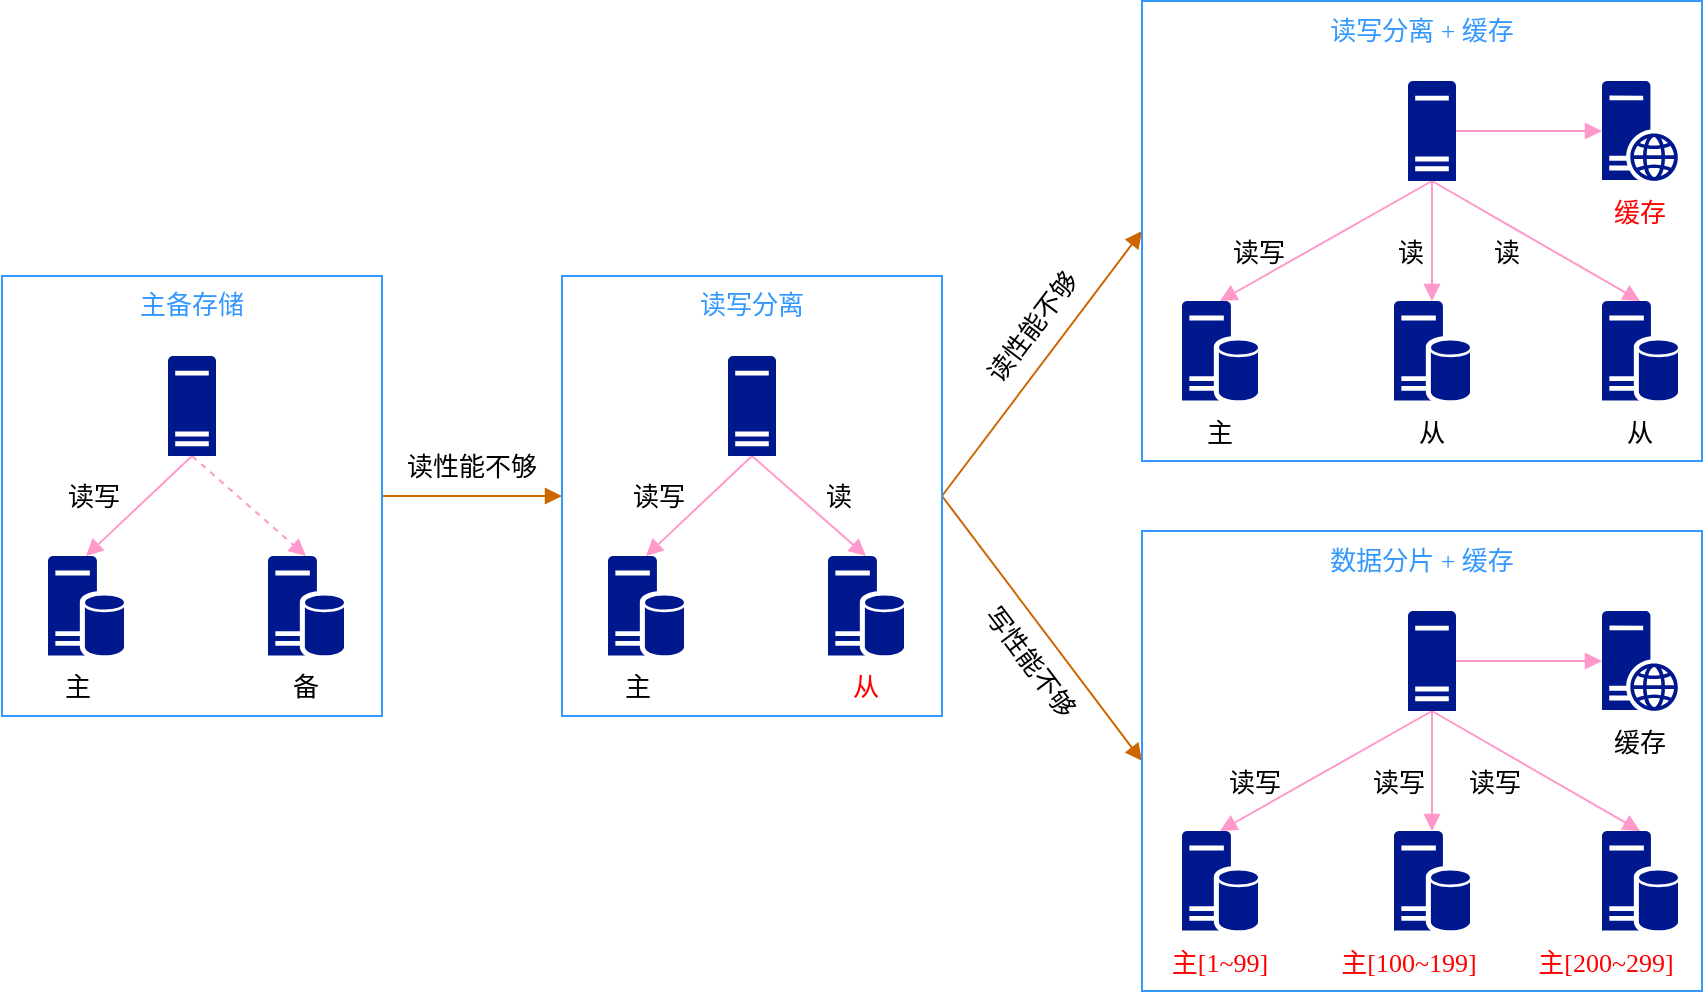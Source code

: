 <mxfile version="15.4.0" type="device" pages="2"><diagram id="Uj4SXZeX2LVsOjGKqOii" name="Page-1"><mxGraphModel dx="1074" dy="954" grid="1" gridSize="10" guides="1" tooltips="1" connect="1" arrows="1" fold="1" page="1" pageScale="1" pageWidth="827" pageHeight="1169" math="0" shadow="0"><root><mxCell id="0"/><mxCell id="1" parent="0"/><mxCell id="UZsfx86qzLP9FqlNTAWX-31" style="edgeStyle=none;rounded=0;orthogonalLoop=1;jettySize=auto;html=1;exitX=1;exitY=0.5;exitDx=0;exitDy=0;entryX=0;entryY=0.5;entryDx=0;entryDy=0;endArrow=block;endFill=1;strokeColor=#CC6600;fontFamily=微软雅黑;fontSize=13;" edge="1" parent="1" source="UZsfx86qzLP9FqlNTAWX-16" target="UZsfx86qzLP9FqlNTAWX-21"><mxGeometry relative="1" as="geometry"/></mxCell><mxCell id="UZsfx86qzLP9FqlNTAWX-16" value="&lt;font color=&quot;#3399ff&quot; style=&quot;font-size: 13px;&quot;&gt;主备存储&lt;/font&gt;" style="rounded=0;whiteSpace=wrap;html=1;verticalAlign=top;strokeColor=#3399FF;fontFamily=微软雅黑;fontSize=13;" vertex="1" parent="1"><mxGeometry y="290" width="190" height="220" as="geometry"/></mxCell><mxCell id="UZsfx86qzLP9FqlNTAWX-14" style="edgeStyle=none;rounded=0;orthogonalLoop=1;jettySize=auto;html=1;exitX=0.5;exitY=1;exitDx=0;exitDy=0;exitPerimeter=0;entryX=0.5;entryY=0;entryDx=0;entryDy=0;entryPerimeter=0;endArrow=block;endFill=1;strokeColor=#FF99CC;fontFamily=微软雅黑;fontSize=13;" edge="1" parent="1" source="UZsfx86qzLP9FqlNTAWX-8" target="UZsfx86qzLP9FqlNTAWX-12"><mxGeometry relative="1" as="geometry"/></mxCell><mxCell id="UZsfx86qzLP9FqlNTAWX-15" style="edgeStyle=none;rounded=0;orthogonalLoop=1;jettySize=auto;html=1;exitX=0.5;exitY=1;exitDx=0;exitDy=0;exitPerimeter=0;entryX=0.5;entryY=0;entryDx=0;entryDy=0;entryPerimeter=0;endArrow=block;endFill=1;dashed=1;strokeColor=#FF99CC;fontFamily=微软雅黑;fontSize=13;" edge="1" parent="1" source="UZsfx86qzLP9FqlNTAWX-8" target="UZsfx86qzLP9FqlNTAWX-13"><mxGeometry relative="1" as="geometry"/></mxCell><mxCell id="UZsfx86qzLP9FqlNTAWX-8" value="" style="sketch=0;aspect=fixed;pointerEvents=1;shadow=0;dashed=0;html=1;strokeColor=none;labelPosition=center;verticalLabelPosition=bottom;verticalAlign=top;align=center;fillColor=#00188D;shape=mxgraph.mscae.enterprise.server_generic;fontFamily=微软雅黑;fontSize=13;" vertex="1" parent="1"><mxGeometry x="83" y="330" width="24" height="50" as="geometry"/></mxCell><mxCell id="UZsfx86qzLP9FqlNTAWX-12" value="" style="sketch=0;aspect=fixed;pointerEvents=1;shadow=0;dashed=0;html=1;strokeColor=none;labelPosition=center;verticalLabelPosition=bottom;verticalAlign=top;align=center;fillColor=#00188D;shape=mxgraph.mscae.enterprise.database_server;fontFamily=微软雅黑;fontSize=13;" vertex="1" parent="1"><mxGeometry x="23" y="430" width="38" height="50" as="geometry"/></mxCell><mxCell id="UZsfx86qzLP9FqlNTAWX-13" value="" style="sketch=0;aspect=fixed;pointerEvents=1;shadow=0;dashed=0;html=1;strokeColor=none;labelPosition=center;verticalLabelPosition=bottom;verticalAlign=top;align=center;fillColor=#00188D;shape=mxgraph.mscae.enterprise.database_server;fontFamily=微软雅黑;fontSize=13;" vertex="1" parent="1"><mxGeometry x="133" y="430" width="38" height="50" as="geometry"/></mxCell><mxCell id="UZsfx86qzLP9FqlNTAWX-17" value="读写" style="text;html=1;strokeColor=none;fillColor=none;align=center;verticalAlign=middle;whiteSpace=wrap;rounded=0;fontFamily=微软雅黑;fontSize=13;" vertex="1" parent="1"><mxGeometry x="31" y="385" width="30" height="30" as="geometry"/></mxCell><mxCell id="UZsfx86qzLP9FqlNTAWX-19" value="主" style="text;html=1;strokeColor=none;fillColor=none;align=center;verticalAlign=middle;whiteSpace=wrap;rounded=0;fontFamily=微软雅黑;fontSize=13;" vertex="1" parent="1"><mxGeometry x="23" y="480" width="30" height="30" as="geometry"/></mxCell><mxCell id="UZsfx86qzLP9FqlNTAWX-20" value="备" style="text;html=1;strokeColor=none;fillColor=none;align=center;verticalAlign=middle;whiteSpace=wrap;rounded=0;fontFamily=微软雅黑;fontSize=13;" vertex="1" parent="1"><mxGeometry x="137" y="480" width="30" height="30" as="geometry"/></mxCell><mxCell id="UZsfx86qzLP9FqlNTAWX-74" style="edgeStyle=none;rounded=0;orthogonalLoop=1;jettySize=auto;html=1;exitX=1;exitY=0.5;exitDx=0;exitDy=0;entryX=0;entryY=0.5;entryDx=0;entryDy=0;fontColor=#000000;endArrow=block;endFill=1;strokeColor=#CC6600;fontFamily=微软雅黑;fontSize=13;" edge="1" parent="1" source="UZsfx86qzLP9FqlNTAWX-21" target="UZsfx86qzLP9FqlNTAWX-33"><mxGeometry relative="1" as="geometry"/></mxCell><mxCell id="UZsfx86qzLP9FqlNTAWX-75" style="edgeStyle=none;rounded=0;orthogonalLoop=1;jettySize=auto;html=1;exitX=1;exitY=0.5;exitDx=0;exitDy=0;entryX=0;entryY=0.5;entryDx=0;entryDy=0;fontColor=#000000;endArrow=block;endFill=1;strokeColor=#CC6600;fontFamily=微软雅黑;fontSize=13;" edge="1" parent="1" source="UZsfx86qzLP9FqlNTAWX-21" target="UZsfx86qzLP9FqlNTAWX-53"><mxGeometry relative="1" as="geometry"/></mxCell><mxCell id="UZsfx86qzLP9FqlNTAWX-21" value="&lt;font color=&quot;#3399ff&quot; style=&quot;font-size: 13px;&quot;&gt;读写分离&lt;/font&gt;" style="rounded=0;whiteSpace=wrap;html=1;verticalAlign=top;strokeColor=#3399FF;fontFamily=微软雅黑;fontSize=13;" vertex="1" parent="1"><mxGeometry x="280" y="290" width="190" height="220" as="geometry"/></mxCell><mxCell id="UZsfx86qzLP9FqlNTAWX-22" style="edgeStyle=none;rounded=0;orthogonalLoop=1;jettySize=auto;html=1;exitX=0.5;exitY=1;exitDx=0;exitDy=0;exitPerimeter=0;entryX=0.5;entryY=0;entryDx=0;entryDy=0;entryPerimeter=0;endArrow=block;endFill=1;strokeColor=#FF99CC;fontFamily=微软雅黑;fontSize=13;" edge="1" parent="1" source="UZsfx86qzLP9FqlNTAWX-24" target="UZsfx86qzLP9FqlNTAWX-25"><mxGeometry relative="1" as="geometry"/></mxCell><mxCell id="UZsfx86qzLP9FqlNTAWX-23" style="edgeStyle=none;rounded=0;orthogonalLoop=1;jettySize=auto;html=1;exitX=0.5;exitY=1;exitDx=0;exitDy=0;exitPerimeter=0;entryX=0.5;entryY=0;entryDx=0;entryDy=0;entryPerimeter=0;endArrow=block;endFill=1;strokeColor=#FF99CC;fontFamily=微软雅黑;fontSize=13;" edge="1" parent="1" source="UZsfx86qzLP9FqlNTAWX-24" target="UZsfx86qzLP9FqlNTAWX-26"><mxGeometry relative="1" as="geometry"/></mxCell><mxCell id="UZsfx86qzLP9FqlNTAWX-24" value="" style="sketch=0;aspect=fixed;pointerEvents=1;shadow=0;dashed=0;html=1;strokeColor=none;labelPosition=center;verticalLabelPosition=bottom;verticalAlign=top;align=center;fillColor=#00188D;shape=mxgraph.mscae.enterprise.server_generic;fontFamily=微软雅黑;fontSize=13;" vertex="1" parent="1"><mxGeometry x="363" y="330" width="24" height="50" as="geometry"/></mxCell><mxCell id="UZsfx86qzLP9FqlNTAWX-25" value="" style="sketch=0;aspect=fixed;pointerEvents=1;shadow=0;dashed=0;html=1;strokeColor=none;labelPosition=center;verticalLabelPosition=bottom;verticalAlign=top;align=center;fillColor=#00188D;shape=mxgraph.mscae.enterprise.database_server;fontFamily=微软雅黑;fontSize=13;" vertex="1" parent="1"><mxGeometry x="303" y="430" width="38" height="50" as="geometry"/></mxCell><mxCell id="UZsfx86qzLP9FqlNTAWX-26" value="" style="sketch=0;aspect=fixed;pointerEvents=1;shadow=0;dashed=0;html=1;strokeColor=none;labelPosition=center;verticalLabelPosition=bottom;verticalAlign=top;align=center;fillColor=#00188D;shape=mxgraph.mscae.enterprise.database_server;fontFamily=微软雅黑;fontSize=13;" vertex="1" parent="1"><mxGeometry x="413" y="430" width="38" height="50" as="geometry"/></mxCell><mxCell id="UZsfx86qzLP9FqlNTAWX-27" value="读写" style="text;html=1;strokeColor=none;fillColor=none;align=center;verticalAlign=middle;whiteSpace=wrap;rounded=0;fontFamily=微软雅黑;fontSize=13;" vertex="1" parent="1"><mxGeometry x="310" y="385" width="37" height="30" as="geometry"/></mxCell><mxCell id="UZsfx86qzLP9FqlNTAWX-28" value="主" style="text;html=1;strokeColor=none;fillColor=none;align=center;verticalAlign=middle;whiteSpace=wrap;rounded=0;fontFamily=微软雅黑;fontSize=13;" vertex="1" parent="1"><mxGeometry x="303" y="480" width="30" height="30" as="geometry"/></mxCell><mxCell id="UZsfx86qzLP9FqlNTAWX-29" value="&lt;font color=&quot;#ff0000&quot; style=&quot;font-size: 13px;&quot;&gt;从&lt;/font&gt;" style="text;html=1;strokeColor=none;fillColor=none;align=center;verticalAlign=middle;whiteSpace=wrap;rounded=0;fontFamily=微软雅黑;fontSize=13;" vertex="1" parent="1"><mxGeometry x="417" y="480" width="30" height="30" as="geometry"/></mxCell><mxCell id="UZsfx86qzLP9FqlNTAWX-30" value="读" style="text;html=1;strokeColor=none;fillColor=none;align=center;verticalAlign=middle;whiteSpace=wrap;rounded=0;fontFamily=微软雅黑;fontSize=13;" vertex="1" parent="1"><mxGeometry x="400" y="385" width="37" height="30" as="geometry"/></mxCell><mxCell id="UZsfx86qzLP9FqlNTAWX-33" value="&lt;font color=&quot;#3399ff&quot; style=&quot;font-size: 13px;&quot;&gt;读写分离 + 缓存&lt;/font&gt;" style="rounded=0;whiteSpace=wrap;html=1;verticalAlign=top;strokeColor=#3399FF;fontFamily=微软雅黑;fontSize=13;" vertex="1" parent="1"><mxGeometry x="570" y="152.5" width="280" height="230" as="geometry"/></mxCell><mxCell id="UZsfx86qzLP9FqlNTAWX-34" style="edgeStyle=none;rounded=0;orthogonalLoop=1;jettySize=auto;html=1;exitX=0.5;exitY=1;exitDx=0;exitDy=0;exitPerimeter=0;entryX=0.5;entryY=0;entryDx=0;entryDy=0;entryPerimeter=0;endArrow=block;endFill=1;strokeColor=#FF99CC;fontFamily=微软雅黑;fontSize=13;" edge="1" parent="1" source="UZsfx86qzLP9FqlNTAWX-36" target="UZsfx86qzLP9FqlNTAWX-37"><mxGeometry relative="1" as="geometry"/></mxCell><mxCell id="UZsfx86qzLP9FqlNTAWX-35" style="edgeStyle=none;rounded=0;orthogonalLoop=1;jettySize=auto;html=1;exitX=0.5;exitY=1;exitDx=0;exitDy=0;exitPerimeter=0;entryX=0.5;entryY=0;entryDx=0;entryDy=0;entryPerimeter=0;endArrow=block;endFill=1;strokeColor=#FF99CC;fontFamily=微软雅黑;fontSize=13;" edge="1" parent="1" source="UZsfx86qzLP9FqlNTAWX-36" target="UZsfx86qzLP9FqlNTAWX-38"><mxGeometry relative="1" as="geometry"/></mxCell><mxCell id="UZsfx86qzLP9FqlNTAWX-46" style="edgeStyle=none;rounded=0;orthogonalLoop=1;jettySize=auto;html=1;exitX=0.5;exitY=1;exitDx=0;exitDy=0;exitPerimeter=0;entryX=0.5;entryY=0;entryDx=0;entryDy=0;entryPerimeter=0;fontColor=#000000;endArrow=block;endFill=1;strokeColor=#FF99CC;fontFamily=微软雅黑;fontSize=13;" edge="1" parent="1" source="UZsfx86qzLP9FqlNTAWX-36" target="UZsfx86qzLP9FqlNTAWX-44"><mxGeometry relative="1" as="geometry"/></mxCell><mxCell id="UZsfx86qzLP9FqlNTAWX-51" style="edgeStyle=none;rounded=0;orthogonalLoop=1;jettySize=auto;html=1;exitX=1;exitY=0.5;exitDx=0;exitDy=0;exitPerimeter=0;entryX=0;entryY=0.5;entryDx=0;entryDy=0;entryPerimeter=0;fontColor=#000000;endArrow=block;endFill=1;strokeColor=#FF99CC;fontFamily=微软雅黑;fontSize=13;" edge="1" parent="1" source="UZsfx86qzLP9FqlNTAWX-36"><mxGeometry relative="1" as="geometry"><mxPoint x="800" y="217.5" as="targetPoint"/></mxGeometry></mxCell><mxCell id="UZsfx86qzLP9FqlNTAWX-36" value="" style="sketch=0;aspect=fixed;pointerEvents=1;shadow=0;dashed=0;html=1;strokeColor=none;labelPosition=center;verticalLabelPosition=bottom;verticalAlign=top;align=center;fillColor=#00188D;shape=mxgraph.mscae.enterprise.server_generic;fontFamily=微软雅黑;fontSize=13;" vertex="1" parent="1"><mxGeometry x="703" y="192.5" width="24" height="50" as="geometry"/></mxCell><mxCell id="UZsfx86qzLP9FqlNTAWX-37" value="" style="sketch=0;aspect=fixed;pointerEvents=1;shadow=0;dashed=0;html=1;strokeColor=none;labelPosition=center;verticalLabelPosition=bottom;verticalAlign=top;align=center;fillColor=#00188D;shape=mxgraph.mscae.enterprise.database_server;fontFamily=微软雅黑;fontSize=13;" vertex="1" parent="1"><mxGeometry x="590" y="302.5" width="38" height="50" as="geometry"/></mxCell><mxCell id="UZsfx86qzLP9FqlNTAWX-38" value="" style="sketch=0;aspect=fixed;pointerEvents=1;shadow=0;dashed=0;html=1;strokeColor=none;labelPosition=center;verticalLabelPosition=bottom;verticalAlign=top;align=center;fillColor=#00188D;shape=mxgraph.mscae.enterprise.database_server;fontFamily=微软雅黑;fontSize=13;" vertex="1" parent="1"><mxGeometry x="800" y="302.5" width="38" height="50" as="geometry"/></mxCell><mxCell id="UZsfx86qzLP9FqlNTAWX-39" value="读写" style="text;html=1;strokeColor=none;fillColor=none;align=center;verticalAlign=middle;whiteSpace=wrap;rounded=0;fontFamily=微软雅黑;fontSize=13;" vertex="1" parent="1"><mxGeometry x="610" y="262.5" width="37" height="30" as="geometry"/></mxCell><mxCell id="UZsfx86qzLP9FqlNTAWX-40" value="主" style="text;html=1;strokeColor=none;fillColor=none;align=center;verticalAlign=middle;whiteSpace=wrap;rounded=0;fontFamily=微软雅黑;fontSize=13;" vertex="1" parent="1"><mxGeometry x="594" y="352.5" width="30" height="30" as="geometry"/></mxCell><mxCell id="UZsfx86qzLP9FqlNTAWX-41" value="&lt;font style=&quot;font-size: 13px;&quot;&gt;从&lt;/font&gt;" style="text;html=1;strokeColor=none;fillColor=none;align=center;verticalAlign=middle;whiteSpace=wrap;rounded=0;fontColor=#000000;fontFamily=微软雅黑;fontSize=13;" vertex="1" parent="1"><mxGeometry x="804" y="352.5" width="30" height="30" as="geometry"/></mxCell><mxCell id="UZsfx86qzLP9FqlNTAWX-42" value="读" style="text;html=1;strokeColor=none;fillColor=none;align=center;verticalAlign=middle;whiteSpace=wrap;rounded=0;fontFamily=微软雅黑;fontSize=13;" vertex="1" parent="1"><mxGeometry x="686" y="262.5" width="37" height="30" as="geometry"/></mxCell><mxCell id="UZsfx86qzLP9FqlNTAWX-44" value="" style="sketch=0;aspect=fixed;pointerEvents=1;shadow=0;dashed=0;html=1;strokeColor=none;labelPosition=center;verticalLabelPosition=bottom;verticalAlign=top;align=center;fillColor=#00188D;shape=mxgraph.mscae.enterprise.database_server;fontFamily=微软雅黑;fontSize=13;" vertex="1" parent="1"><mxGeometry x="696" y="302.5" width="38" height="50" as="geometry"/></mxCell><mxCell id="UZsfx86qzLP9FqlNTAWX-45" value="&lt;font style=&quot;font-size: 13px;&quot;&gt;从&lt;/font&gt;" style="text;html=1;strokeColor=none;fillColor=none;align=center;verticalAlign=middle;whiteSpace=wrap;rounded=0;fontColor=#000000;fontFamily=微软雅黑;fontSize=13;" vertex="1" parent="1"><mxGeometry x="700" y="352.5" width="30" height="30" as="geometry"/></mxCell><mxCell id="UZsfx86qzLP9FqlNTAWX-47" value="读" style="text;html=1;strokeColor=none;fillColor=none;align=center;verticalAlign=middle;whiteSpace=wrap;rounded=0;fontFamily=微软雅黑;fontSize=13;" vertex="1" parent="1"><mxGeometry x="734" y="262.5" width="37" height="30" as="geometry"/></mxCell><mxCell id="UZsfx86qzLP9FqlNTAWX-52" value="&lt;font color=&quot;#ff0000&quot; style=&quot;font-size: 13px;&quot;&gt;缓存&lt;/font&gt;" style="text;html=1;strokeColor=none;fillColor=none;align=center;verticalAlign=middle;whiteSpace=wrap;rounded=0;fontFamily=微软雅黑;fontSize=13;" vertex="1" parent="1"><mxGeometry x="804" y="242.5" width="30" height="30" as="geometry"/></mxCell><mxCell id="UZsfx86qzLP9FqlNTAWX-53" value="&lt;font color=&quot;#3399ff&quot; style=&quot;font-size: 13px;&quot;&gt;数据分片 + 缓存&lt;/font&gt;" style="rounded=0;whiteSpace=wrap;html=1;verticalAlign=top;strokeColor=#3399FF;fontFamily=微软雅黑;fontSize=13;" vertex="1" parent="1"><mxGeometry x="570" y="417.5" width="280" height="230" as="geometry"/></mxCell><mxCell id="UZsfx86qzLP9FqlNTAWX-54" style="edgeStyle=none;rounded=0;orthogonalLoop=1;jettySize=auto;html=1;exitX=0.5;exitY=1;exitDx=0;exitDy=0;exitPerimeter=0;entryX=0.5;entryY=0;entryDx=0;entryDy=0;entryPerimeter=0;endArrow=block;endFill=1;strokeColor=#FF99CC;fontFamily=微软雅黑;fontSize=13;" edge="1" parent="1" source="UZsfx86qzLP9FqlNTAWX-58" target="UZsfx86qzLP9FqlNTAWX-59"><mxGeometry relative="1" as="geometry"/></mxCell><mxCell id="UZsfx86qzLP9FqlNTAWX-55" style="edgeStyle=none;rounded=0;orthogonalLoop=1;jettySize=auto;html=1;exitX=0.5;exitY=1;exitDx=0;exitDy=0;exitPerimeter=0;entryX=0.5;entryY=0;entryDx=0;entryDy=0;entryPerimeter=0;endArrow=block;endFill=1;strokeColor=#FF99CC;fontFamily=微软雅黑;fontSize=13;" edge="1" parent="1" source="UZsfx86qzLP9FqlNTAWX-58" target="UZsfx86qzLP9FqlNTAWX-60"><mxGeometry relative="1" as="geometry"/></mxCell><mxCell id="UZsfx86qzLP9FqlNTAWX-56" style="edgeStyle=none;rounded=0;orthogonalLoop=1;jettySize=auto;html=1;exitX=0.5;exitY=1;exitDx=0;exitDy=0;exitPerimeter=0;entryX=0.5;entryY=0;entryDx=0;entryDy=0;entryPerimeter=0;fontColor=#000000;endArrow=block;endFill=1;strokeColor=#FF99CC;fontFamily=微软雅黑;fontSize=13;" edge="1" parent="1" source="UZsfx86qzLP9FqlNTAWX-58" target="UZsfx86qzLP9FqlNTAWX-65"><mxGeometry relative="1" as="geometry"/></mxCell><mxCell id="UZsfx86qzLP9FqlNTAWX-57" style="edgeStyle=none;rounded=0;orthogonalLoop=1;jettySize=auto;html=1;exitX=1;exitY=0.5;exitDx=0;exitDy=0;exitPerimeter=0;entryX=0;entryY=0.5;entryDx=0;entryDy=0;entryPerimeter=0;fontColor=#000000;endArrow=block;endFill=1;strokeColor=#FF99CC;fontFamily=微软雅黑;fontSize=13;" edge="1" parent="1" source="UZsfx86qzLP9FqlNTAWX-58"><mxGeometry relative="1" as="geometry"><mxPoint x="800" y="482.5" as="targetPoint"/></mxGeometry></mxCell><mxCell id="UZsfx86qzLP9FqlNTAWX-58" value="" style="sketch=0;aspect=fixed;pointerEvents=1;shadow=0;dashed=0;html=1;strokeColor=none;labelPosition=center;verticalLabelPosition=bottom;verticalAlign=top;align=center;fillColor=#00188D;shape=mxgraph.mscae.enterprise.server_generic;fontFamily=微软雅黑;fontSize=13;" vertex="1" parent="1"><mxGeometry x="703" y="457.5" width="24" height="50" as="geometry"/></mxCell><mxCell id="UZsfx86qzLP9FqlNTAWX-59" value="" style="sketch=0;aspect=fixed;pointerEvents=1;shadow=0;dashed=0;html=1;strokeColor=none;labelPosition=center;verticalLabelPosition=bottom;verticalAlign=top;align=center;fillColor=#00188D;shape=mxgraph.mscae.enterprise.database_server;fontFamily=微软雅黑;fontSize=13;" vertex="1" parent="1"><mxGeometry x="590" y="567.5" width="38" height="50" as="geometry"/></mxCell><mxCell id="UZsfx86qzLP9FqlNTAWX-60" value="" style="sketch=0;aspect=fixed;pointerEvents=1;shadow=0;dashed=0;html=1;strokeColor=none;labelPosition=center;verticalLabelPosition=bottom;verticalAlign=top;align=center;fillColor=#00188D;shape=mxgraph.mscae.enterprise.database_server;fontFamily=微软雅黑;fontSize=13;" vertex="1" parent="1"><mxGeometry x="800" y="567.5" width="38" height="50" as="geometry"/></mxCell><mxCell id="UZsfx86qzLP9FqlNTAWX-61" value="读写" style="text;html=1;strokeColor=none;fillColor=none;align=center;verticalAlign=middle;whiteSpace=wrap;rounded=0;fontFamily=微软雅黑;fontSize=13;" vertex="1" parent="1"><mxGeometry x="608" y="527.5" width="37" height="30" as="geometry"/></mxCell><mxCell id="UZsfx86qzLP9FqlNTAWX-62" value="&lt;font color=&quot;#ff0000&quot; style=&quot;font-size: 13px;&quot;&gt;主[1~99]&lt;/font&gt;" style="text;html=1;strokeColor=none;fillColor=none;align=center;verticalAlign=middle;whiteSpace=wrap;rounded=0;fontFamily=微软雅黑;fontSize=13;" vertex="1" parent="1"><mxGeometry x="575.88" y="617.5" width="66.25" height="30" as="geometry"/></mxCell><mxCell id="UZsfx86qzLP9FqlNTAWX-63" value="主[200~299]" style="text;html=1;strokeColor=none;fillColor=none;align=center;verticalAlign=middle;whiteSpace=wrap;rounded=0;fontColor=#FF0000;fontFamily=微软雅黑;fontSize=13;" vertex="1" parent="1"><mxGeometry x="761.5" y="617.5" width="80" height="30" as="geometry"/></mxCell><mxCell id="UZsfx86qzLP9FqlNTAWX-64" value="读写" style="text;html=1;strokeColor=none;fillColor=none;align=center;verticalAlign=middle;whiteSpace=wrap;rounded=0;fontFamily=微软雅黑;fontSize=13;" vertex="1" parent="1"><mxGeometry x="679.5" y="527.5" width="37" height="30" as="geometry"/></mxCell><mxCell id="UZsfx86qzLP9FqlNTAWX-65" value="" style="sketch=0;aspect=fixed;pointerEvents=1;shadow=0;dashed=0;html=1;strokeColor=none;labelPosition=center;verticalLabelPosition=bottom;verticalAlign=top;align=center;fillColor=#00188D;shape=mxgraph.mscae.enterprise.database_server;fontFamily=微软雅黑;fontSize=13;" vertex="1" parent="1"><mxGeometry x="696" y="567.5" width="38" height="50" as="geometry"/></mxCell><mxCell id="UZsfx86qzLP9FqlNTAWX-66" value="主[100~199]" style="text;html=1;strokeColor=none;fillColor=none;align=center;verticalAlign=middle;whiteSpace=wrap;rounded=0;fontColor=#FF0000;fontFamily=微软雅黑;fontSize=13;" vertex="1" parent="1"><mxGeometry x="661.5" y="617.5" width="82.75" height="30" as="geometry"/></mxCell><mxCell id="UZsfx86qzLP9FqlNTAWX-67" value="读写" style="text;html=1;strokeColor=none;fillColor=none;align=center;verticalAlign=middle;whiteSpace=wrap;rounded=0;fontFamily=微软雅黑;fontSize=13;" vertex="1" parent="1"><mxGeometry x="728" y="527.5" width="37" height="30" as="geometry"/></mxCell><mxCell id="UZsfx86qzLP9FqlNTAWX-69" value="&lt;font style=&quot;font-size: 13px;&quot;&gt;缓存&lt;/font&gt;" style="text;html=1;strokeColor=none;fillColor=none;align=center;verticalAlign=middle;whiteSpace=wrap;rounded=0;fontFamily=微软雅黑;fontSize=13;fontColor=#000000;" vertex="1" parent="1"><mxGeometry x="804" y="507.5" width="30" height="30" as="geometry"/></mxCell><mxCell id="UZsfx86qzLP9FqlNTAWX-71" value="" style="sketch=0;aspect=fixed;pointerEvents=1;shadow=0;dashed=0;html=1;strokeColor=none;labelPosition=center;verticalLabelPosition=bottom;verticalAlign=top;align=center;fillColor=#00188D;shape=mxgraph.mscae.enterprise.web_server;fontColor=#000000;fontFamily=微软雅黑;fontSize=13;" vertex="1" parent="1"><mxGeometry x="800" y="192.5" width="38" height="50" as="geometry"/></mxCell><mxCell id="UZsfx86qzLP9FqlNTAWX-72" value="" style="sketch=0;aspect=fixed;pointerEvents=1;shadow=0;dashed=0;html=1;strokeColor=none;labelPosition=center;verticalLabelPosition=bottom;verticalAlign=top;align=center;fillColor=#00188D;shape=mxgraph.mscae.enterprise.web_server;fontColor=#000000;fontFamily=微软雅黑;fontSize=13;" vertex="1" parent="1"><mxGeometry x="800" y="457.5" width="38" height="50" as="geometry"/></mxCell><mxCell id="UZsfx86qzLP9FqlNTAWX-76" value="读性能不够" style="text;html=1;strokeColor=none;fillColor=none;align=center;verticalAlign=middle;whiteSpace=wrap;rounded=0;fontColor=#000000;fontFamily=微软雅黑;fontSize=13;" vertex="1" parent="1"><mxGeometry x="200" y="370" width="70" height="30" as="geometry"/></mxCell><mxCell id="UZsfx86qzLP9FqlNTAWX-77" value="读性能不够" style="text;html=1;strokeColor=none;fillColor=none;align=center;verticalAlign=middle;whiteSpace=wrap;rounded=0;fontColor=#000000;rotation=307;fontFamily=微软雅黑;fontSize=13;" vertex="1" parent="1"><mxGeometry x="480" y="300" width="70" height="30" as="geometry"/></mxCell><mxCell id="UZsfx86qzLP9FqlNTAWX-78" value="写性能不够" style="text;html=1;strokeColor=none;fillColor=none;align=center;verticalAlign=middle;whiteSpace=wrap;rounded=0;fontColor=#000000;rotation=53;fontFamily=微软雅黑;fontSize=13;" vertex="1" parent="1"><mxGeometry x="480" y="467.5" width="70" height="30" as="geometry"/></mxCell></root></mxGraphModel></diagram><diagram id="yeCOqB2Zu4OlOKq9oqpx" name="Page-2"><mxGraphModel dx="1074" dy="954" grid="1" gridSize="10" guides="1" tooltips="1" connect="1" arrows="1" fold="1" page="1" pageScale="1" pageWidth="827" pageHeight="1169" math="0" shadow="0"><root><mxCell id="HUrbhK4NEvaZjSD5lS1f-0"/><mxCell id="HUrbhK4NEvaZjSD5lS1f-1" parent="HUrbhK4NEvaZjSD5lS1f-0"/></root></mxGraphModel></diagram></mxfile>